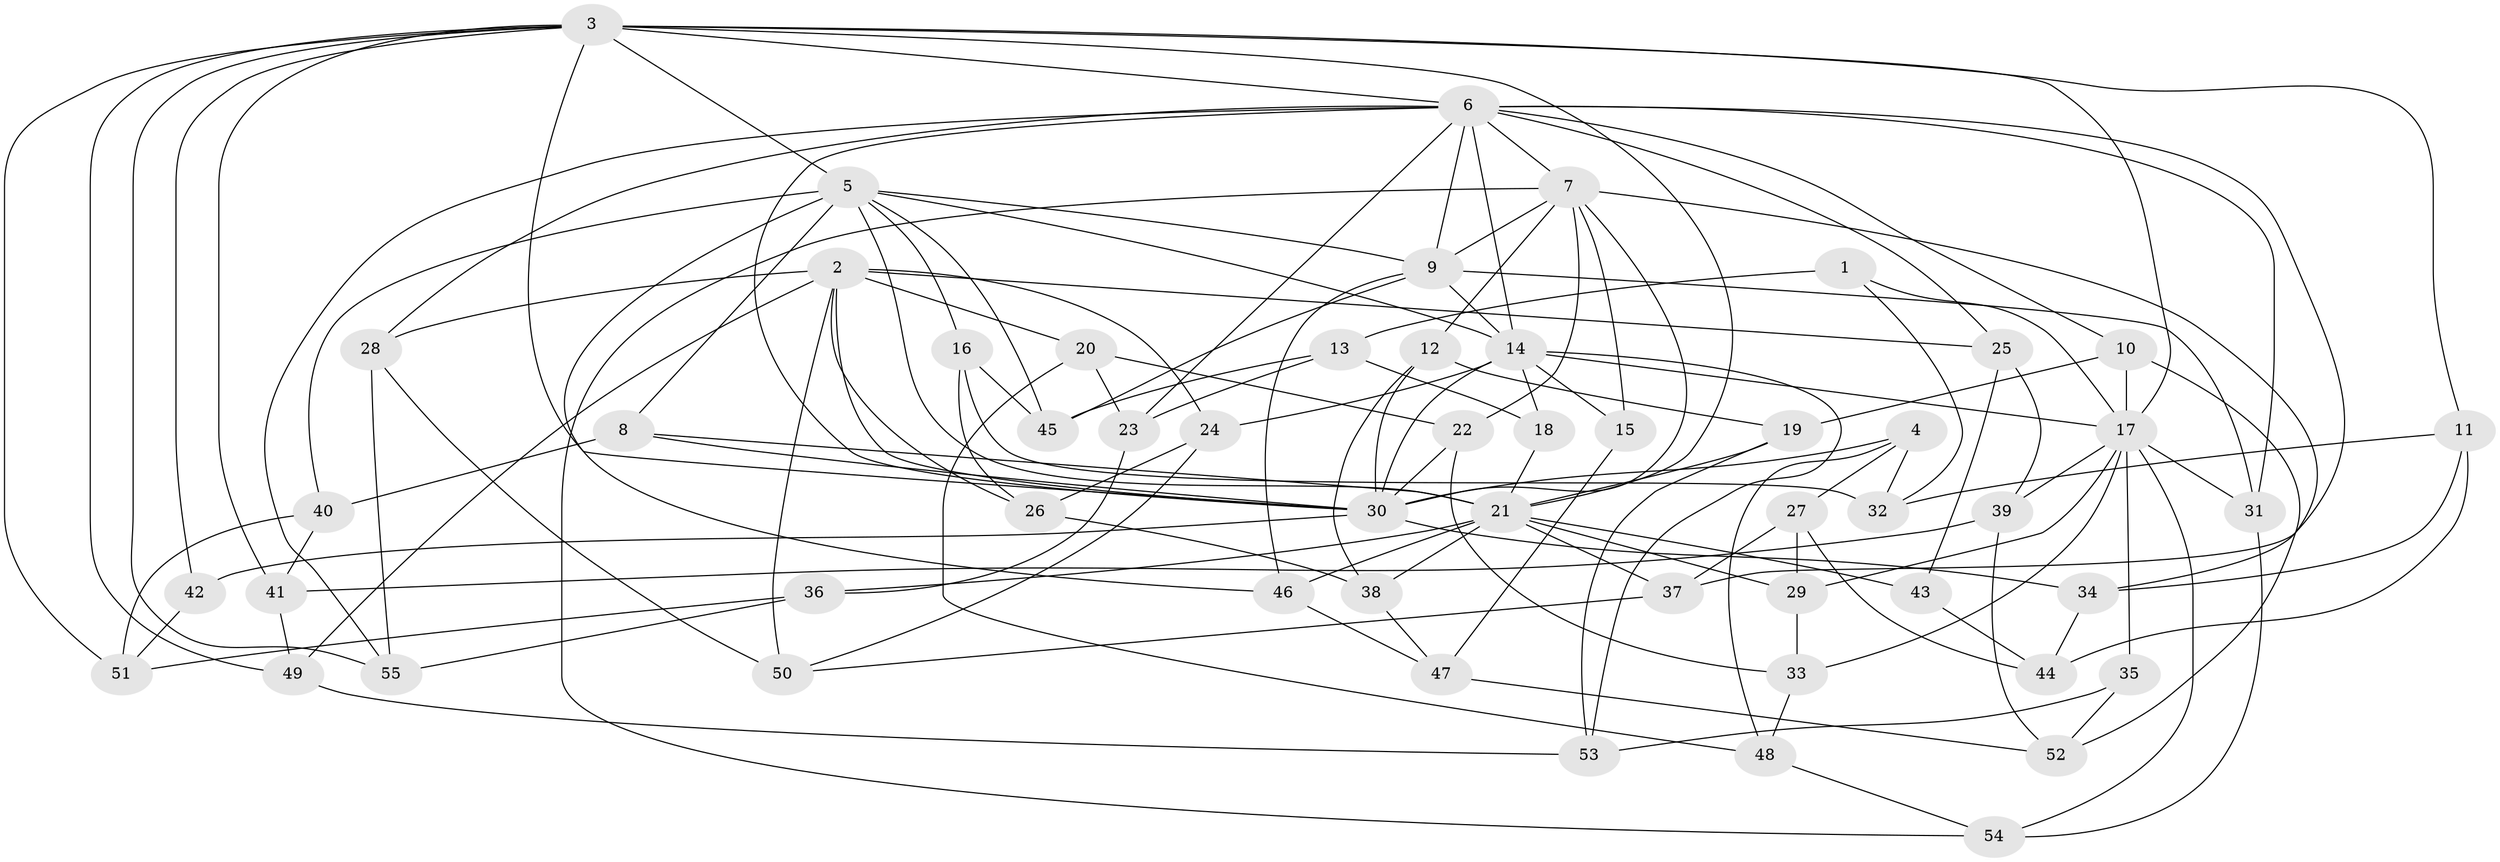 // original degree distribution, {4: 1.0}
// Generated by graph-tools (version 1.1) at 2025/53/03/04/25 22:53:40]
// undirected, 55 vertices, 135 edges
graph export_dot {
  node [color=gray90,style=filled];
  1;
  2;
  3;
  4;
  5;
  6;
  7;
  8;
  9;
  10;
  11;
  12;
  13;
  14;
  15;
  16;
  17;
  18;
  19;
  20;
  21;
  22;
  23;
  24;
  25;
  26;
  27;
  28;
  29;
  30;
  31;
  32;
  33;
  34;
  35;
  36;
  37;
  38;
  39;
  40;
  41;
  42;
  43;
  44;
  45;
  46;
  47;
  48;
  49;
  50;
  51;
  52;
  53;
  54;
  55;
  1 -- 13 [weight=1.0];
  1 -- 17 [weight=2.0];
  1 -- 32 [weight=1.0];
  2 -- 20 [weight=1.0];
  2 -- 24 [weight=1.0];
  2 -- 25 [weight=1.0];
  2 -- 26 [weight=1.0];
  2 -- 28 [weight=1.0];
  2 -- 30 [weight=1.0];
  2 -- 49 [weight=1.0];
  2 -- 50 [weight=1.0];
  3 -- 5 [weight=2.0];
  3 -- 6 [weight=1.0];
  3 -- 11 [weight=1.0];
  3 -- 17 [weight=1.0];
  3 -- 21 [weight=1.0];
  3 -- 30 [weight=1.0];
  3 -- 41 [weight=1.0];
  3 -- 42 [weight=1.0];
  3 -- 49 [weight=1.0];
  3 -- 51 [weight=1.0];
  3 -- 55 [weight=1.0];
  4 -- 27 [weight=1.0];
  4 -- 30 [weight=1.0];
  4 -- 32 [weight=1.0];
  4 -- 48 [weight=1.0];
  5 -- 8 [weight=1.0];
  5 -- 9 [weight=1.0];
  5 -- 14 [weight=1.0];
  5 -- 16 [weight=1.0];
  5 -- 21 [weight=1.0];
  5 -- 40 [weight=1.0];
  5 -- 45 [weight=1.0];
  5 -- 46 [weight=1.0];
  6 -- 7 [weight=1.0];
  6 -- 9 [weight=1.0];
  6 -- 10 [weight=1.0];
  6 -- 14 [weight=1.0];
  6 -- 23 [weight=1.0];
  6 -- 25 [weight=1.0];
  6 -- 28 [weight=1.0];
  6 -- 30 [weight=1.0];
  6 -- 31 [weight=1.0];
  6 -- 37 [weight=1.0];
  6 -- 55 [weight=1.0];
  7 -- 9 [weight=2.0];
  7 -- 12 [weight=1.0];
  7 -- 15 [weight=2.0];
  7 -- 22 [weight=1.0];
  7 -- 30 [weight=1.0];
  7 -- 34 [weight=1.0];
  7 -- 54 [weight=1.0];
  8 -- 21 [weight=1.0];
  8 -- 30 [weight=1.0];
  8 -- 40 [weight=1.0];
  9 -- 14 [weight=1.0];
  9 -- 31 [weight=1.0];
  9 -- 45 [weight=1.0];
  9 -- 46 [weight=1.0];
  10 -- 17 [weight=1.0];
  10 -- 19 [weight=1.0];
  10 -- 52 [weight=1.0];
  11 -- 32 [weight=1.0];
  11 -- 34 [weight=1.0];
  11 -- 44 [weight=1.0];
  12 -- 19 [weight=1.0];
  12 -- 30 [weight=1.0];
  12 -- 38 [weight=1.0];
  13 -- 18 [weight=1.0];
  13 -- 23 [weight=1.0];
  13 -- 45 [weight=1.0];
  14 -- 15 [weight=1.0];
  14 -- 17 [weight=1.0];
  14 -- 18 [weight=2.0];
  14 -- 24 [weight=1.0];
  14 -- 30 [weight=1.0];
  14 -- 53 [weight=1.0];
  15 -- 47 [weight=1.0];
  16 -- 26 [weight=1.0];
  16 -- 32 [weight=1.0];
  16 -- 45 [weight=1.0];
  17 -- 29 [weight=1.0];
  17 -- 31 [weight=1.0];
  17 -- 33 [weight=1.0];
  17 -- 35 [weight=2.0];
  17 -- 39 [weight=1.0];
  17 -- 54 [weight=1.0];
  18 -- 21 [weight=1.0];
  19 -- 21 [weight=1.0];
  19 -- 53 [weight=1.0];
  20 -- 22 [weight=1.0];
  20 -- 23 [weight=1.0];
  20 -- 48 [weight=1.0];
  21 -- 29 [weight=1.0];
  21 -- 36 [weight=1.0];
  21 -- 37 [weight=1.0];
  21 -- 38 [weight=1.0];
  21 -- 43 [weight=2.0];
  21 -- 46 [weight=1.0];
  22 -- 30 [weight=1.0];
  22 -- 33 [weight=1.0];
  23 -- 36 [weight=1.0];
  24 -- 26 [weight=1.0];
  24 -- 50 [weight=1.0];
  25 -- 39 [weight=1.0];
  25 -- 43 [weight=1.0];
  26 -- 38 [weight=1.0];
  27 -- 29 [weight=1.0];
  27 -- 37 [weight=1.0];
  27 -- 44 [weight=1.0];
  28 -- 50 [weight=1.0];
  28 -- 55 [weight=1.0];
  29 -- 33 [weight=1.0];
  30 -- 34 [weight=1.0];
  30 -- 42 [weight=2.0];
  31 -- 54 [weight=1.0];
  33 -- 48 [weight=1.0];
  34 -- 44 [weight=1.0];
  35 -- 52 [weight=1.0];
  35 -- 53 [weight=1.0];
  36 -- 51 [weight=1.0];
  36 -- 55 [weight=1.0];
  37 -- 50 [weight=1.0];
  38 -- 47 [weight=1.0];
  39 -- 41 [weight=1.0];
  39 -- 52 [weight=1.0];
  40 -- 41 [weight=1.0];
  40 -- 51 [weight=1.0];
  41 -- 49 [weight=1.0];
  42 -- 51 [weight=1.0];
  43 -- 44 [weight=1.0];
  46 -- 47 [weight=1.0];
  47 -- 52 [weight=1.0];
  48 -- 54 [weight=1.0];
  49 -- 53 [weight=1.0];
}
